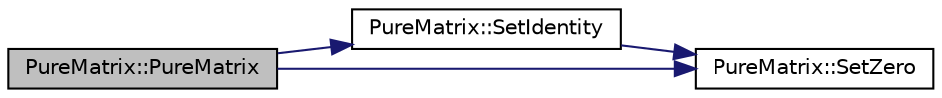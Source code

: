 digraph "PureMatrix::PureMatrix"
{
 // LATEX_PDF_SIZE
  edge [fontname="Helvetica",fontsize="10",labelfontname="Helvetica",labelfontsize="10"];
  node [fontname="Helvetica",fontsize="10",shape=record];
  rankdir="LR";
  Node1 [label="PureMatrix::PureMatrix",height=0.2,width=0.4,color="black", fillcolor="grey75", style="filled", fontcolor="black",tooltip="Creates the requested matrix."];
  Node1 -> Node2 [color="midnightblue",fontsize="10",style="solid",fontname="Helvetica"];
  Node2 [label="PureMatrix::SetIdentity",height=0.2,width=0.4,color="black", fillcolor="white", style="filled",URL="$class_pure_matrix.html#a9ea11ac44733d63306527e16788d51b3",tooltip="Sets the matrix to identity matrix."];
  Node2 -> Node3 [color="midnightblue",fontsize="10",style="solid",fontname="Helvetica"];
  Node3 [label="PureMatrix::SetZero",height=0.2,width=0.4,color="black", fillcolor="white", style="filled",URL="$class_pure_matrix.html#a313d17b13f39ef09b0bab77c5b3d513a",tooltip="Sets the matrix to zero matrix."];
  Node1 -> Node3 [color="midnightblue",fontsize="10",style="solid",fontname="Helvetica"];
}
